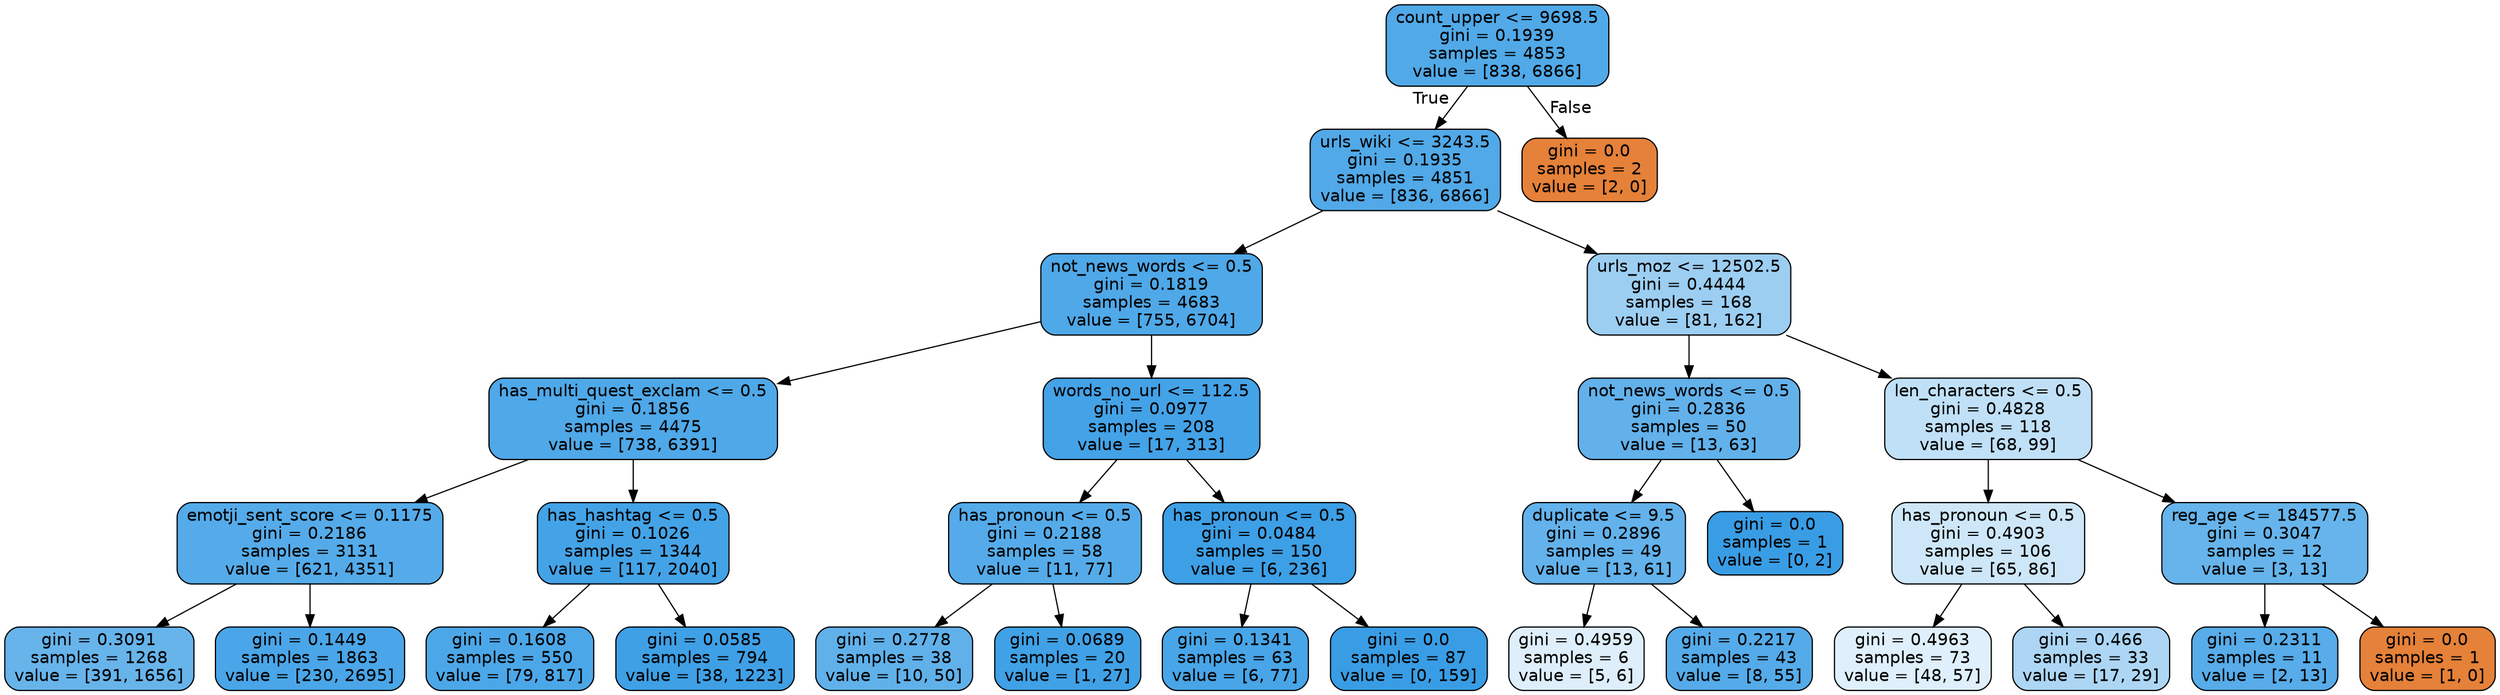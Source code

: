 digraph Tree {
node [shape=box, style="filled, rounded", color="black", fontname=helvetica] ;
edge [fontname=helvetica] ;
0 [label="count_upper <= 9698.5\ngini = 0.1939\nsamples = 4853\nvalue = [838, 6866]", fillcolor="#399de5e0"] ;
1 [label="urls_wiki <= 3243.5\ngini = 0.1935\nsamples = 4851\nvalue = [836, 6866]", fillcolor="#399de5e0"] ;
0 -> 1 [labeldistance=2.5, labelangle=45, headlabel="True"] ;
2 [label="not_news_words <= 0.5\ngini = 0.1819\nsamples = 4683\nvalue = [755, 6704]", fillcolor="#399de5e2"] ;
1 -> 2 ;
3 [label="has_multi_quest_exclam <= 0.5\ngini = 0.1856\nsamples = 4475\nvalue = [738, 6391]", fillcolor="#399de5e2"] ;
2 -> 3 ;
4 [label="emotji_sent_score <= 0.1175\ngini = 0.2186\nsamples = 3131\nvalue = [621, 4351]", fillcolor="#399de5db"] ;
3 -> 4 ;
5 [label="gini = 0.3091\nsamples = 1268\nvalue = [391, 1656]", fillcolor="#399de5c3"] ;
4 -> 5 ;
6 [label="gini = 0.1449\nsamples = 1863\nvalue = [230, 2695]", fillcolor="#399de5e9"] ;
4 -> 6 ;
7 [label="has_hashtag <= 0.5\ngini = 0.1026\nsamples = 1344\nvalue = [117, 2040]", fillcolor="#399de5f0"] ;
3 -> 7 ;
8 [label="gini = 0.1608\nsamples = 550\nvalue = [79, 817]", fillcolor="#399de5e6"] ;
7 -> 8 ;
9 [label="gini = 0.0585\nsamples = 794\nvalue = [38, 1223]", fillcolor="#399de5f7"] ;
7 -> 9 ;
10 [label="words_no_url <= 112.5\ngini = 0.0977\nsamples = 208\nvalue = [17, 313]", fillcolor="#399de5f1"] ;
2 -> 10 ;
11 [label="has_pronoun <= 0.5\ngini = 0.2188\nsamples = 58\nvalue = [11, 77]", fillcolor="#399de5db"] ;
10 -> 11 ;
12 [label="gini = 0.2778\nsamples = 38\nvalue = [10, 50]", fillcolor="#399de5cc"] ;
11 -> 12 ;
13 [label="gini = 0.0689\nsamples = 20\nvalue = [1, 27]", fillcolor="#399de5f6"] ;
11 -> 13 ;
14 [label="has_pronoun <= 0.5\ngini = 0.0484\nsamples = 150\nvalue = [6, 236]", fillcolor="#399de5f9"] ;
10 -> 14 ;
15 [label="gini = 0.1341\nsamples = 63\nvalue = [6, 77]", fillcolor="#399de5eb"] ;
14 -> 15 ;
16 [label="gini = 0.0\nsamples = 87\nvalue = [0, 159]", fillcolor="#399de5ff"] ;
14 -> 16 ;
17 [label="urls_moz <= 12502.5\ngini = 0.4444\nsamples = 168\nvalue = [81, 162]", fillcolor="#399de57f"] ;
1 -> 17 ;
18 [label="not_news_words <= 0.5\ngini = 0.2836\nsamples = 50\nvalue = [13, 63]", fillcolor="#399de5ca"] ;
17 -> 18 ;
19 [label="duplicate <= 9.5\ngini = 0.2896\nsamples = 49\nvalue = [13, 61]", fillcolor="#399de5c9"] ;
18 -> 19 ;
20 [label="gini = 0.4959\nsamples = 6\nvalue = [5, 6]", fillcolor="#399de52a"] ;
19 -> 20 ;
21 [label="gini = 0.2217\nsamples = 43\nvalue = [8, 55]", fillcolor="#399de5da"] ;
19 -> 21 ;
22 [label="gini = 0.0\nsamples = 1\nvalue = [0, 2]", fillcolor="#399de5ff"] ;
18 -> 22 ;
23 [label="len_characters <= 0.5\ngini = 0.4828\nsamples = 118\nvalue = [68, 99]", fillcolor="#399de550"] ;
17 -> 23 ;
24 [label="has_pronoun <= 0.5\ngini = 0.4903\nsamples = 106\nvalue = [65, 86]", fillcolor="#399de53e"] ;
23 -> 24 ;
25 [label="gini = 0.4963\nsamples = 73\nvalue = [48, 57]", fillcolor="#399de528"] ;
24 -> 25 ;
26 [label="gini = 0.466\nsamples = 33\nvalue = [17, 29]", fillcolor="#399de56a"] ;
24 -> 26 ;
27 [label="reg_age <= 184577.5\ngini = 0.3047\nsamples = 12\nvalue = [3, 13]", fillcolor="#399de5c4"] ;
23 -> 27 ;
28 [label="gini = 0.2311\nsamples = 11\nvalue = [2, 13]", fillcolor="#399de5d8"] ;
27 -> 28 ;
29 [label="gini = 0.0\nsamples = 1\nvalue = [1, 0]", fillcolor="#e58139ff"] ;
27 -> 29 ;
30 [label="gini = 0.0\nsamples = 2\nvalue = [2, 0]", fillcolor="#e58139ff"] ;
0 -> 30 [labeldistance=2.5, labelangle=-45, headlabel="False"] ;
}